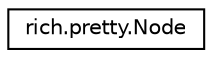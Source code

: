 digraph "Graphical Class Hierarchy"
{
 // LATEX_PDF_SIZE
  edge [fontname="Helvetica",fontsize="10",labelfontname="Helvetica",labelfontsize="10"];
  node [fontname="Helvetica",fontsize="10",shape=record];
  rankdir="LR";
  Node0 [label="rich.pretty.Node",height=0.2,width=0.4,color="black", fillcolor="white", style="filled",URL="$classrich_1_1pretty_1_1Node.html",tooltip=" "];
}
